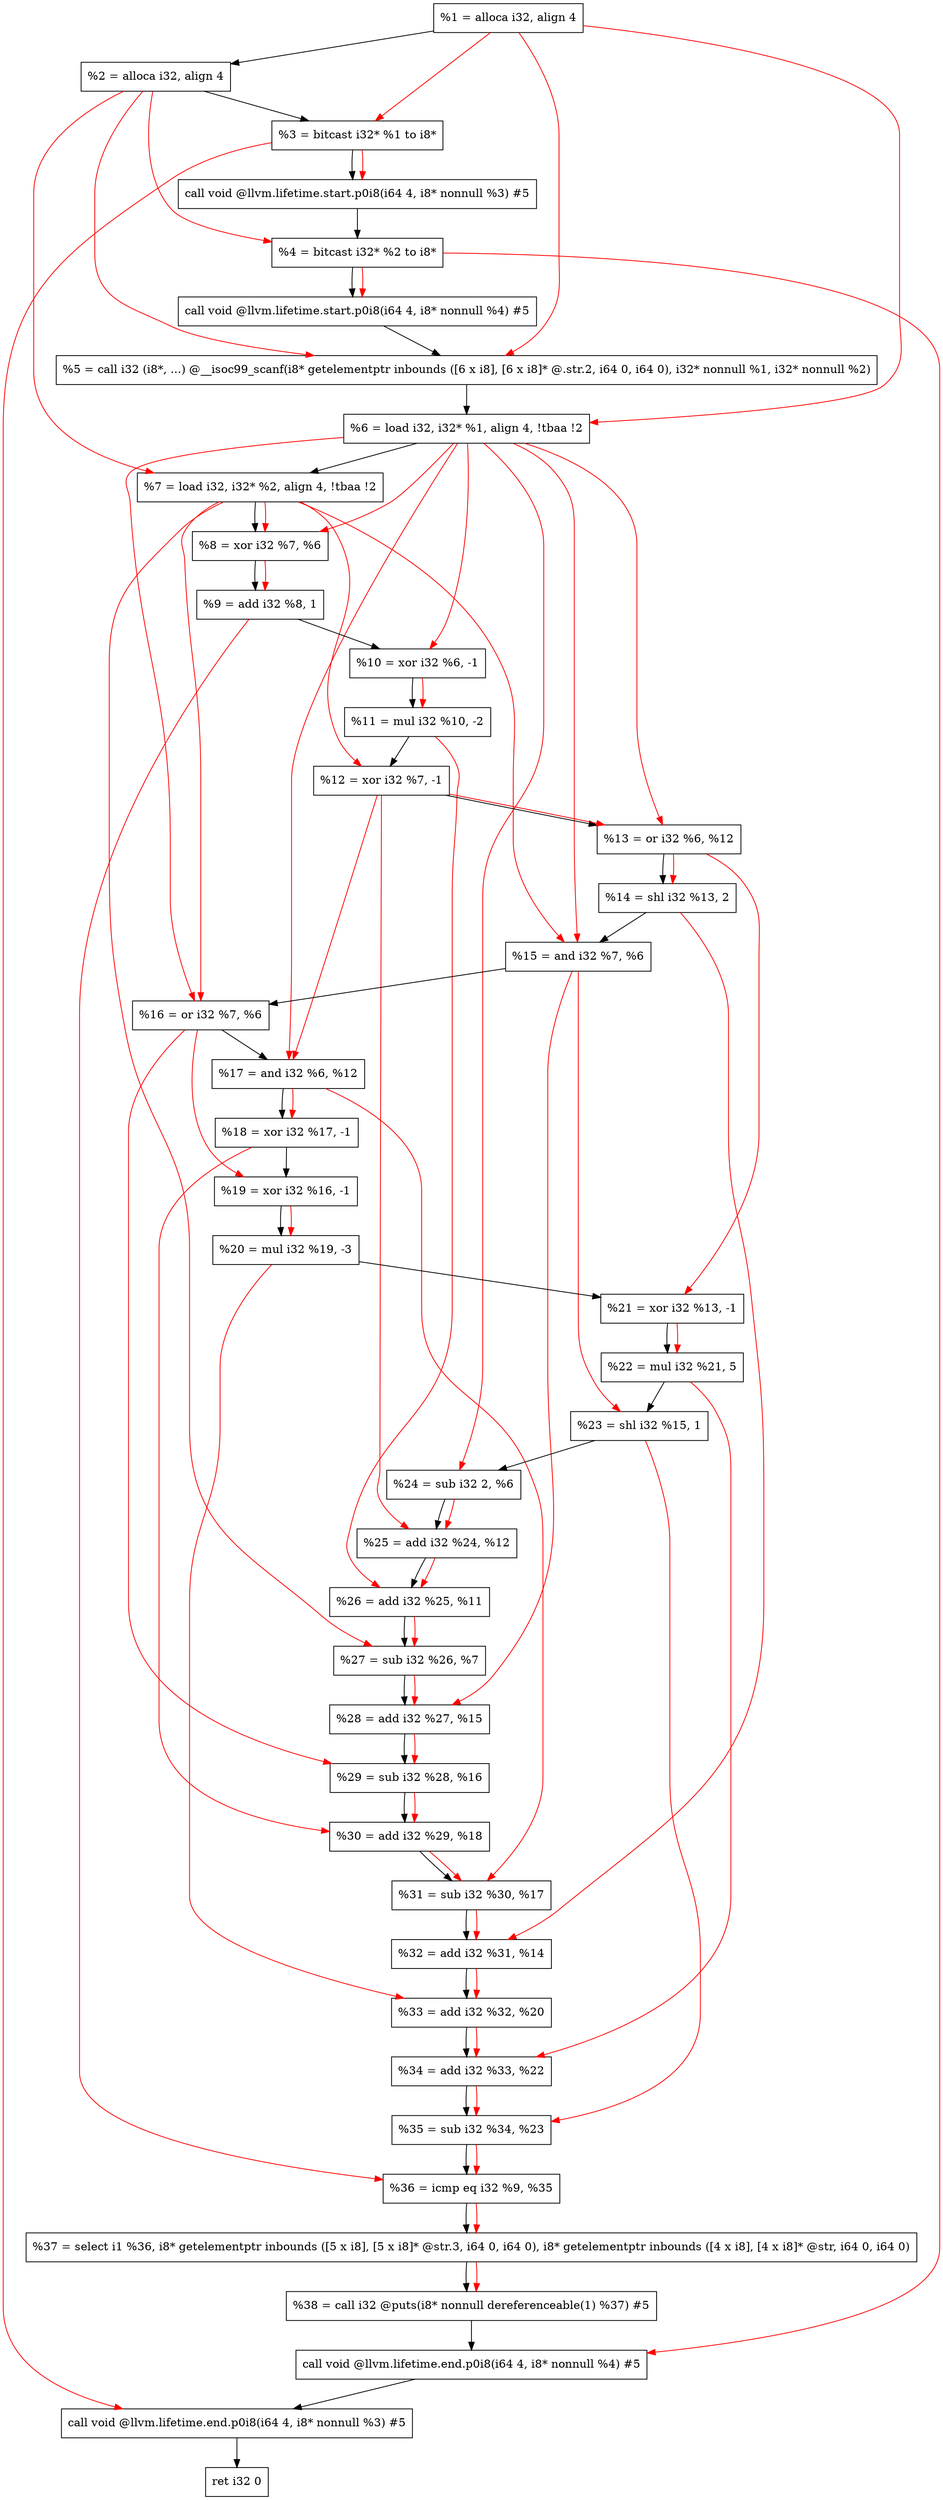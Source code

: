 digraph "DFG for'main' function" {
	Node0x1a68288[shape=record, label="  %1 = alloca i32, align 4"];
	Node0x1a68308[shape=record, label="  %2 = alloca i32, align 4"];
	Node0x1a68398[shape=record, label="  %3 = bitcast i32* %1 to i8*"];
	Node0x1a687f8[shape=record, label="  call void @llvm.lifetime.start.p0i8(i64 4, i8* nonnull %3) #5"];
	Node0x1a688d8[shape=record, label="  %4 = bitcast i32* %2 to i8*"];
	Node0x1a689f8[shape=record, label="  call void @llvm.lifetime.start.p0i8(i64 4, i8* nonnull %4) #5"];
	Node0x1a68c30[shape=record, label="  %5 = call i32 (i8*, ...) @__isoc99_scanf(i8* getelementptr inbounds ([6 x i8], [6 x i8]* @.str.2, i64 0, i64 0), i32* nonnull %1, i32* nonnull %2)"];
	Node0x1a68ce8[shape=record, label="  %6 = load i32, i32* %1, align 4, !tbaa !2"];
	Node0x1a69c58[shape=record, label="  %7 = load i32, i32* %2, align 4, !tbaa !2"];
	Node0x1a6a2e0[shape=record, label="  %8 = xor i32 %7, %6"];
	Node0x1a6a350[shape=record, label="  %9 = add i32 %8, 1"];
	Node0x1a6a3c0[shape=record, label="  %10 = xor i32 %6, -1"];
	Node0x1a6a430[shape=record, label="  %11 = mul i32 %10, -2"];
	Node0x1a6a4a0[shape=record, label="  %12 = xor i32 %7, -1"];
	Node0x1a6a510[shape=record, label="  %13 = or i32 %6, %12"];
	Node0x1a6a580[shape=record, label="  %14 = shl i32 %13, 2"];
	Node0x1a6a5f0[shape=record, label="  %15 = and i32 %7, %6"];
	Node0x1a6a660[shape=record, label="  %16 = or i32 %7, %6"];
	Node0x1a6a6d0[shape=record, label="  %17 = and i32 %6, %12"];
	Node0x1a6a740[shape=record, label="  %18 = xor i32 %17, -1"];
	Node0x1a6a7b0[shape=record, label="  %19 = xor i32 %16, -1"];
	Node0x1a6a820[shape=record, label="  %20 = mul i32 %19, -3"];
	Node0x1a6a890[shape=record, label="  %21 = xor i32 %13, -1"];
	Node0x1a6a900[shape=record, label="  %22 = mul i32 %21, 5"];
	Node0x1a6a970[shape=record, label="  %23 = shl i32 %15, 1"];
	Node0x1a6a9e0[shape=record, label="  %24 = sub i32 2, %6"];
	Node0x1a6aa50[shape=record, label="  %25 = add i32 %24, %12"];
	Node0x1a6aac0[shape=record, label="  %26 = add i32 %25, %11"];
	Node0x1a6ab30[shape=record, label="  %27 = sub i32 %26, %7"];
	Node0x1a6aba0[shape=record, label="  %28 = add i32 %27, %15"];
	Node0x1a6ac10[shape=record, label="  %29 = sub i32 %28, %16"];
	Node0x1a6ac80[shape=record, label="  %30 = add i32 %29, %18"];
	Node0x1a6acf0[shape=record, label="  %31 = sub i32 %30, %17"];
	Node0x1a6ad60[shape=record, label="  %32 = add i32 %31, %14"];
	Node0x1a6add0[shape=record, label="  %33 = add i32 %32, %20"];
	Node0x1a6ae40[shape=record, label="  %34 = add i32 %33, %22"];
	Node0x1a6aeb0[shape=record, label="  %35 = sub i32 %34, %23"];
	Node0x1a6af20[shape=record, label="  %36 = icmp eq i32 %9, %35"];
	Node0x1a089d8[shape=record, label="  %37 = select i1 %36, i8* getelementptr inbounds ([5 x i8], [5 x i8]* @str.3, i64 0, i64 0), i8* getelementptr inbounds ([4 x i8], [4 x i8]* @str, i64 0, i64 0)"];
	Node0x1a6afb0[shape=record, label="  %38 = call i32 @puts(i8* nonnull dereferenceable(1) %37) #5"];
	Node0x1a6b208[shape=record, label="  call void @llvm.lifetime.end.p0i8(i64 4, i8* nonnull %4) #5"];
	Node0x1a6b368[shape=record, label="  call void @llvm.lifetime.end.p0i8(i64 4, i8* nonnull %3) #5"];
	Node0x1a6b428[shape=record, label="  ret i32 0"];
	Node0x1a68288 -> Node0x1a68308;
	Node0x1a68308 -> Node0x1a68398;
	Node0x1a68398 -> Node0x1a687f8;
	Node0x1a687f8 -> Node0x1a688d8;
	Node0x1a688d8 -> Node0x1a689f8;
	Node0x1a689f8 -> Node0x1a68c30;
	Node0x1a68c30 -> Node0x1a68ce8;
	Node0x1a68ce8 -> Node0x1a69c58;
	Node0x1a69c58 -> Node0x1a6a2e0;
	Node0x1a6a2e0 -> Node0x1a6a350;
	Node0x1a6a350 -> Node0x1a6a3c0;
	Node0x1a6a3c0 -> Node0x1a6a430;
	Node0x1a6a430 -> Node0x1a6a4a0;
	Node0x1a6a4a0 -> Node0x1a6a510;
	Node0x1a6a510 -> Node0x1a6a580;
	Node0x1a6a580 -> Node0x1a6a5f0;
	Node0x1a6a5f0 -> Node0x1a6a660;
	Node0x1a6a660 -> Node0x1a6a6d0;
	Node0x1a6a6d0 -> Node0x1a6a740;
	Node0x1a6a740 -> Node0x1a6a7b0;
	Node0x1a6a7b0 -> Node0x1a6a820;
	Node0x1a6a820 -> Node0x1a6a890;
	Node0x1a6a890 -> Node0x1a6a900;
	Node0x1a6a900 -> Node0x1a6a970;
	Node0x1a6a970 -> Node0x1a6a9e0;
	Node0x1a6a9e0 -> Node0x1a6aa50;
	Node0x1a6aa50 -> Node0x1a6aac0;
	Node0x1a6aac0 -> Node0x1a6ab30;
	Node0x1a6ab30 -> Node0x1a6aba0;
	Node0x1a6aba0 -> Node0x1a6ac10;
	Node0x1a6ac10 -> Node0x1a6ac80;
	Node0x1a6ac80 -> Node0x1a6acf0;
	Node0x1a6acf0 -> Node0x1a6ad60;
	Node0x1a6ad60 -> Node0x1a6add0;
	Node0x1a6add0 -> Node0x1a6ae40;
	Node0x1a6ae40 -> Node0x1a6aeb0;
	Node0x1a6aeb0 -> Node0x1a6af20;
	Node0x1a6af20 -> Node0x1a089d8;
	Node0x1a089d8 -> Node0x1a6afb0;
	Node0x1a6afb0 -> Node0x1a6b208;
	Node0x1a6b208 -> Node0x1a6b368;
	Node0x1a6b368 -> Node0x1a6b428;
edge [color=red]
	Node0x1a68288 -> Node0x1a68398;
	Node0x1a68398 -> Node0x1a687f8;
	Node0x1a68308 -> Node0x1a688d8;
	Node0x1a688d8 -> Node0x1a689f8;
	Node0x1a68288 -> Node0x1a68c30;
	Node0x1a68308 -> Node0x1a68c30;
	Node0x1a68288 -> Node0x1a68ce8;
	Node0x1a68308 -> Node0x1a69c58;
	Node0x1a69c58 -> Node0x1a6a2e0;
	Node0x1a68ce8 -> Node0x1a6a2e0;
	Node0x1a6a2e0 -> Node0x1a6a350;
	Node0x1a68ce8 -> Node0x1a6a3c0;
	Node0x1a6a3c0 -> Node0x1a6a430;
	Node0x1a69c58 -> Node0x1a6a4a0;
	Node0x1a68ce8 -> Node0x1a6a510;
	Node0x1a6a4a0 -> Node0x1a6a510;
	Node0x1a6a510 -> Node0x1a6a580;
	Node0x1a69c58 -> Node0x1a6a5f0;
	Node0x1a68ce8 -> Node0x1a6a5f0;
	Node0x1a69c58 -> Node0x1a6a660;
	Node0x1a68ce8 -> Node0x1a6a660;
	Node0x1a68ce8 -> Node0x1a6a6d0;
	Node0x1a6a4a0 -> Node0x1a6a6d0;
	Node0x1a6a6d0 -> Node0x1a6a740;
	Node0x1a6a660 -> Node0x1a6a7b0;
	Node0x1a6a7b0 -> Node0x1a6a820;
	Node0x1a6a510 -> Node0x1a6a890;
	Node0x1a6a890 -> Node0x1a6a900;
	Node0x1a6a5f0 -> Node0x1a6a970;
	Node0x1a68ce8 -> Node0x1a6a9e0;
	Node0x1a6a9e0 -> Node0x1a6aa50;
	Node0x1a6a4a0 -> Node0x1a6aa50;
	Node0x1a6aa50 -> Node0x1a6aac0;
	Node0x1a6a430 -> Node0x1a6aac0;
	Node0x1a6aac0 -> Node0x1a6ab30;
	Node0x1a69c58 -> Node0x1a6ab30;
	Node0x1a6ab30 -> Node0x1a6aba0;
	Node0x1a6a5f0 -> Node0x1a6aba0;
	Node0x1a6aba0 -> Node0x1a6ac10;
	Node0x1a6a660 -> Node0x1a6ac10;
	Node0x1a6ac10 -> Node0x1a6ac80;
	Node0x1a6a740 -> Node0x1a6ac80;
	Node0x1a6ac80 -> Node0x1a6acf0;
	Node0x1a6a6d0 -> Node0x1a6acf0;
	Node0x1a6acf0 -> Node0x1a6ad60;
	Node0x1a6a580 -> Node0x1a6ad60;
	Node0x1a6ad60 -> Node0x1a6add0;
	Node0x1a6a820 -> Node0x1a6add0;
	Node0x1a6add0 -> Node0x1a6ae40;
	Node0x1a6a900 -> Node0x1a6ae40;
	Node0x1a6ae40 -> Node0x1a6aeb0;
	Node0x1a6a970 -> Node0x1a6aeb0;
	Node0x1a6a350 -> Node0x1a6af20;
	Node0x1a6aeb0 -> Node0x1a6af20;
	Node0x1a6af20 -> Node0x1a089d8;
	Node0x1a089d8 -> Node0x1a6afb0;
	Node0x1a688d8 -> Node0x1a6b208;
	Node0x1a68398 -> Node0x1a6b368;
}
